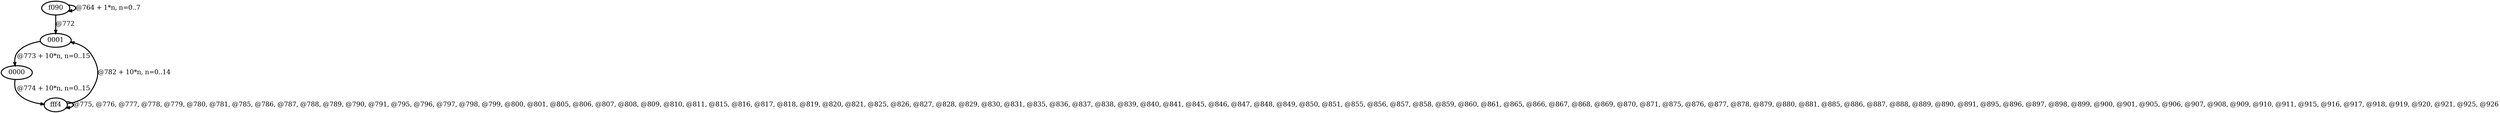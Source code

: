 digraph G {
        node [style=rounded, penwidth=3, fontsize=20, shape=oval];
        "f090" -> "f090" [label="@764 + 1*n, n=0..7", color=black,arrowsize=1,style=bold,penwidth=3,fontsize=20];
"f090" -> "0001" [label="@772", color=black,arrowsize=1,style=bold,penwidth=3,fontsize=20];
"0001" -> "0000" [label="@773 + 10*n, n=0..15", color=black,arrowsize=1,style=bold,penwidth=3,fontsize=20];
"0000" -> "fff4" [label="@774 + 10*n, n=0..15", color=black,arrowsize=1,style=bold,penwidth=3,fontsize=20];
"fff4" -> "fff4" [label="@775, @776, @777, @778, @779, @780, @781, @785, @786, @787, @788, @789, @790, @791, @795, @796, @797, @798, @799, @800, @801, @805, @806, @807, @808, @809, @810, @811, @815, @816, @817, @818, @819, @820, @821, @825, @826, @827, @828, @829, @830, @831, @835, @836, @837, @838, @839, @840, @841, @845, @846, @847, @848, @849, @850, @851, @855, @856, @857, @858, @859, @860, @861, @865, @866, @867, @868, @869, @870, @871, @875, @876, @877, @878, @879, @880, @881, @885, @886, @887, @888, @889, @890, @891, @895, @896, @897, @898, @899, @900, @901, @905, @906, @907, @908, @909, @910, @911, @915, @916, @917, @918, @919, @920, @921, @925, @926", color=black,arrowsize=1,style=bold,penwidth=3,fontsize=20];
"fff4" -> "0001" [label="@782 + 10*n, n=0..14", color=black,arrowsize=1,style=bold,penwidth=3,fontsize=20];
}
